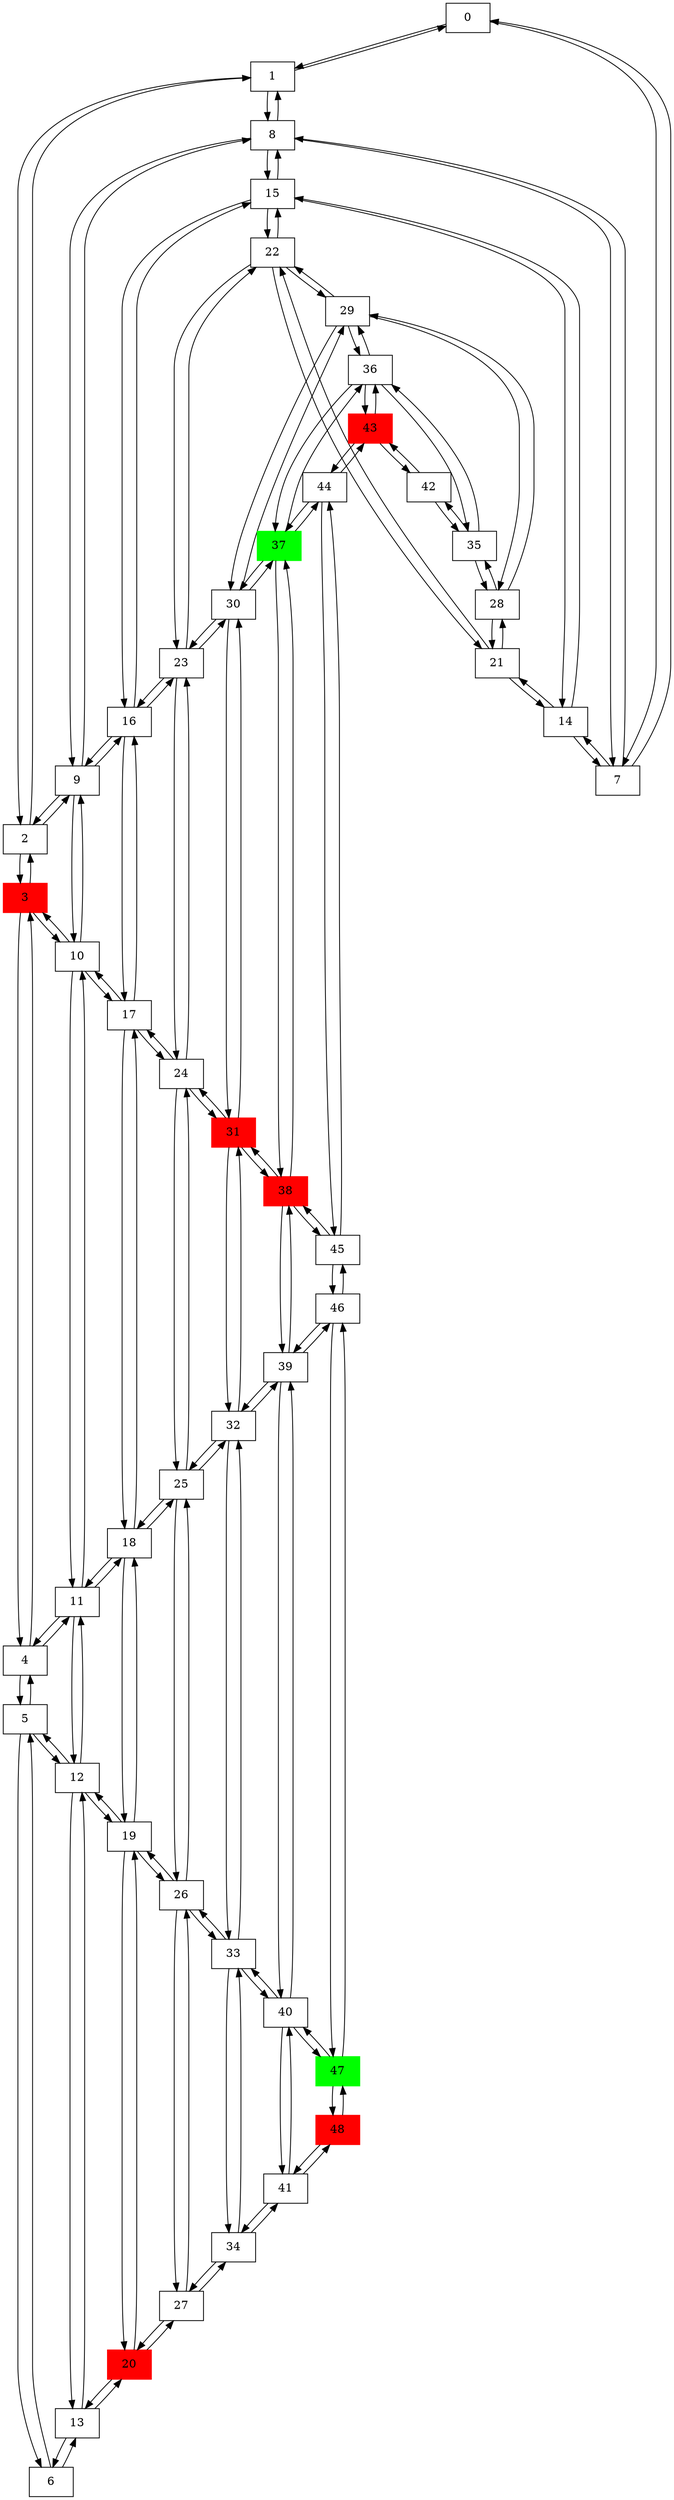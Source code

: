 
digraph G {
0[shape=box, pos="0,0!"]
1[shape=box, pos="0,1!"]
2[shape=box, pos="0,2!"]
3[shape=box,style=filled,color=red, pos="0,3!"]
4[shape=box, pos="0,4!"]
5[shape=box, pos="0,5!"]
6[shape=box, pos="0,6!"]
7[shape=box, pos="1,0!"]
8[shape=box, pos="1,1!"]
9[shape=box, pos="1,2!"]
10[shape=box, pos="1,3!"]
11[shape=box, pos="1,4!"]
12[shape=box, pos="1,5!"]
13[shape=box, pos="1,6!"]
14[shape=box, pos="2,0!"]
15[shape=box, pos="2,1!"]
16[shape=box, pos="2,2!"]
17[shape=box, pos="2,3!"]
18[shape=box, pos="2,4!"]
19[shape=box, pos="2,5!"]
20[shape=box,style=filled,color=red, pos="2,6!"]
21[shape=box, pos="3,0!"]
22[shape=box, pos="3,1!"]
23[shape=box, pos="3,2!"]
24[shape=box, pos="3,3!"]
25[shape=box, pos="3,4!"]
26[shape=box, pos="3,5!"]
27[shape=box, pos="3,6!"]
28[shape=box, pos="4,0!"]
29[shape=box, pos="4,1!"]
30[shape=box, pos="4,2!"]
31[shape=box,style=filled,color=red, pos="4,3!"]
32[shape=box, pos="4,4!"]
33[shape=box, pos="4,5!"]
34[shape=box, pos="4,6!"]
35[shape=box, pos="5,0!"]
36[shape=box, pos="5,1!"]
37[shape=box, pos="5,2!"]
38[shape=box,style=filled,color=red, pos="5,3!"]
39[shape=box, pos="5,4!"]
40[shape=box, pos="5,5!"]
41[shape=box, pos="5,6!"]
42[shape=box, pos="6,0!"]
43[shape=box,style=filled,color=red, pos="6,1!"]
44[shape=box, pos="6,2!"]
45[shape=box, pos="6,3!"]
46[shape=box, pos="6,4!"]
47[shape=box, pos="6,5!"]
48[shape=box,style=filled,color=red, pos="6,6!"]
37[style=filled,color=green]
47[style=filled,color=green]

0->7

0->1

1->0

1->8

1->2

2->1

2->9

2->3

3->2

3->10

3->4

4->3

4->11

4->5

5->4

5->12

5->6

6->5

6->13

7->0

7->14

7->8

8->1

8->7

8->15

8->9

9->2

9->8

9->16

9->10

10->3

10->9

10->17

10->11

11->4

11->10

11->18

11->12

12->5

12->11

12->19

12->13

13->6

13->12

13->20

14->7

14->21

14->15

15->8

15->14

15->22

15->16

16->9

16->15

16->23

16->17

17->10

17->16

17->24

17->18

18->11

18->17

18->25

18->19

19->12

19->18

19->26

19->20

20->13

20->19

20->27

21->14

21->28

21->22

22->15

22->21

22->29

22->23

23->16

23->22

23->30

23->24

24->17

24->23

24->31

24->25

25->18

25->24

25->32

25->26

26->19

26->25

26->33

26->27

27->20

27->26

27->34

28->21

28->35

28->29

29->22

29->28

29->36

29->30

30->23

30->29

30->37

30->31

31->24

31->30

31->38

31->32

32->25

32->31

32->39

32->33

33->26

33->32

33->40

33->34

34->27

34->33

34->41

35->28

35->42

35->36

36->29

36->35

36->43

36->37

37->30

37->36

37->44

37->38

38->31

38->37

38->45

38->39

39->32

39->38

39->46

39->40

40->33

40->39

40->47

40->41

41->34

41->40

41->48

42->35

42->43

43->36

43->42

43->44

44->37

44->43

44->45

45->38

45->44

45->46

46->39

46->45

46->47

47->40

47->46

47->48

48->41

48->47

}
